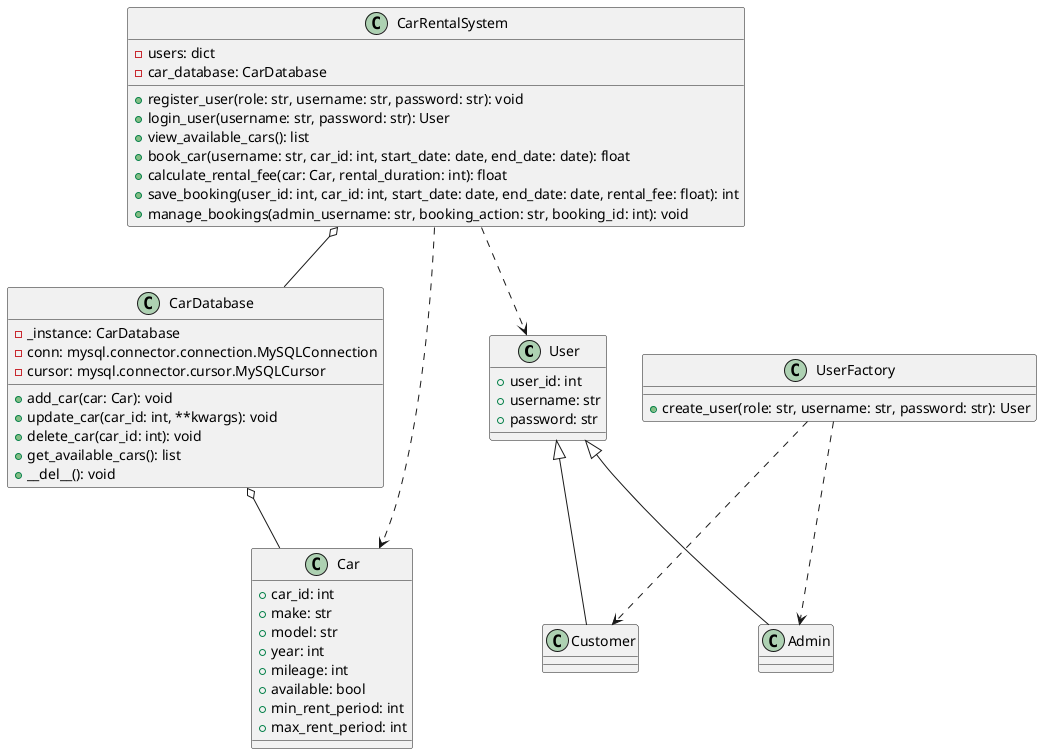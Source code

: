 @startuml class_diagram
class User {
  +user_id: int
  +username: str
  +password: str
}

class Customer {
}

class Admin {
}

class UserFactory {
  +create_user(role: str, username: str, password: str): User
}

class Car {
  +car_id: int
  +make: str
  +model: str
  +year: int
  +mileage: int
  +available: bool
  +min_rent_period: int
  +max_rent_period: int
}

class CarDatabase {
  -_instance: CarDatabase
  -conn: mysql.connector.connection.MySQLConnection
  -cursor: mysql.connector.cursor.MySQLCursor
  +add_car(car: Car): void
  +update_car(car_id: int, **kwargs): void
  +delete_car(car_id: int): void
  +get_available_cars(): list
  +__del__(): void
}

class CarRentalSystem {
  -users: dict
  -car_database: CarDatabase
  +register_user(role: str, username: str, password: str): void
  +login_user(username: str, password: str): User
  +view_available_cars(): list
  +book_car(username: str, car_id: int, start_date: date, end_date: date): float
  +calculate_rental_fee(car: Car, rental_duration: int): float
  +save_booking(user_id: int, car_id: int, start_date: date, end_date: date, rental_fee: float): int
  +manage_bookings(admin_username: str, booking_action: str, booking_id: int): void
}

User <|-- Customer
User <|-- Admin
UserFactory ..> Customer
UserFactory ..> Admin
CarRentalSystem o-- CarDatabase
CarRentalSystem ..> User
CarRentalSystem ..> Car
CarDatabase o-- Car
@enduml